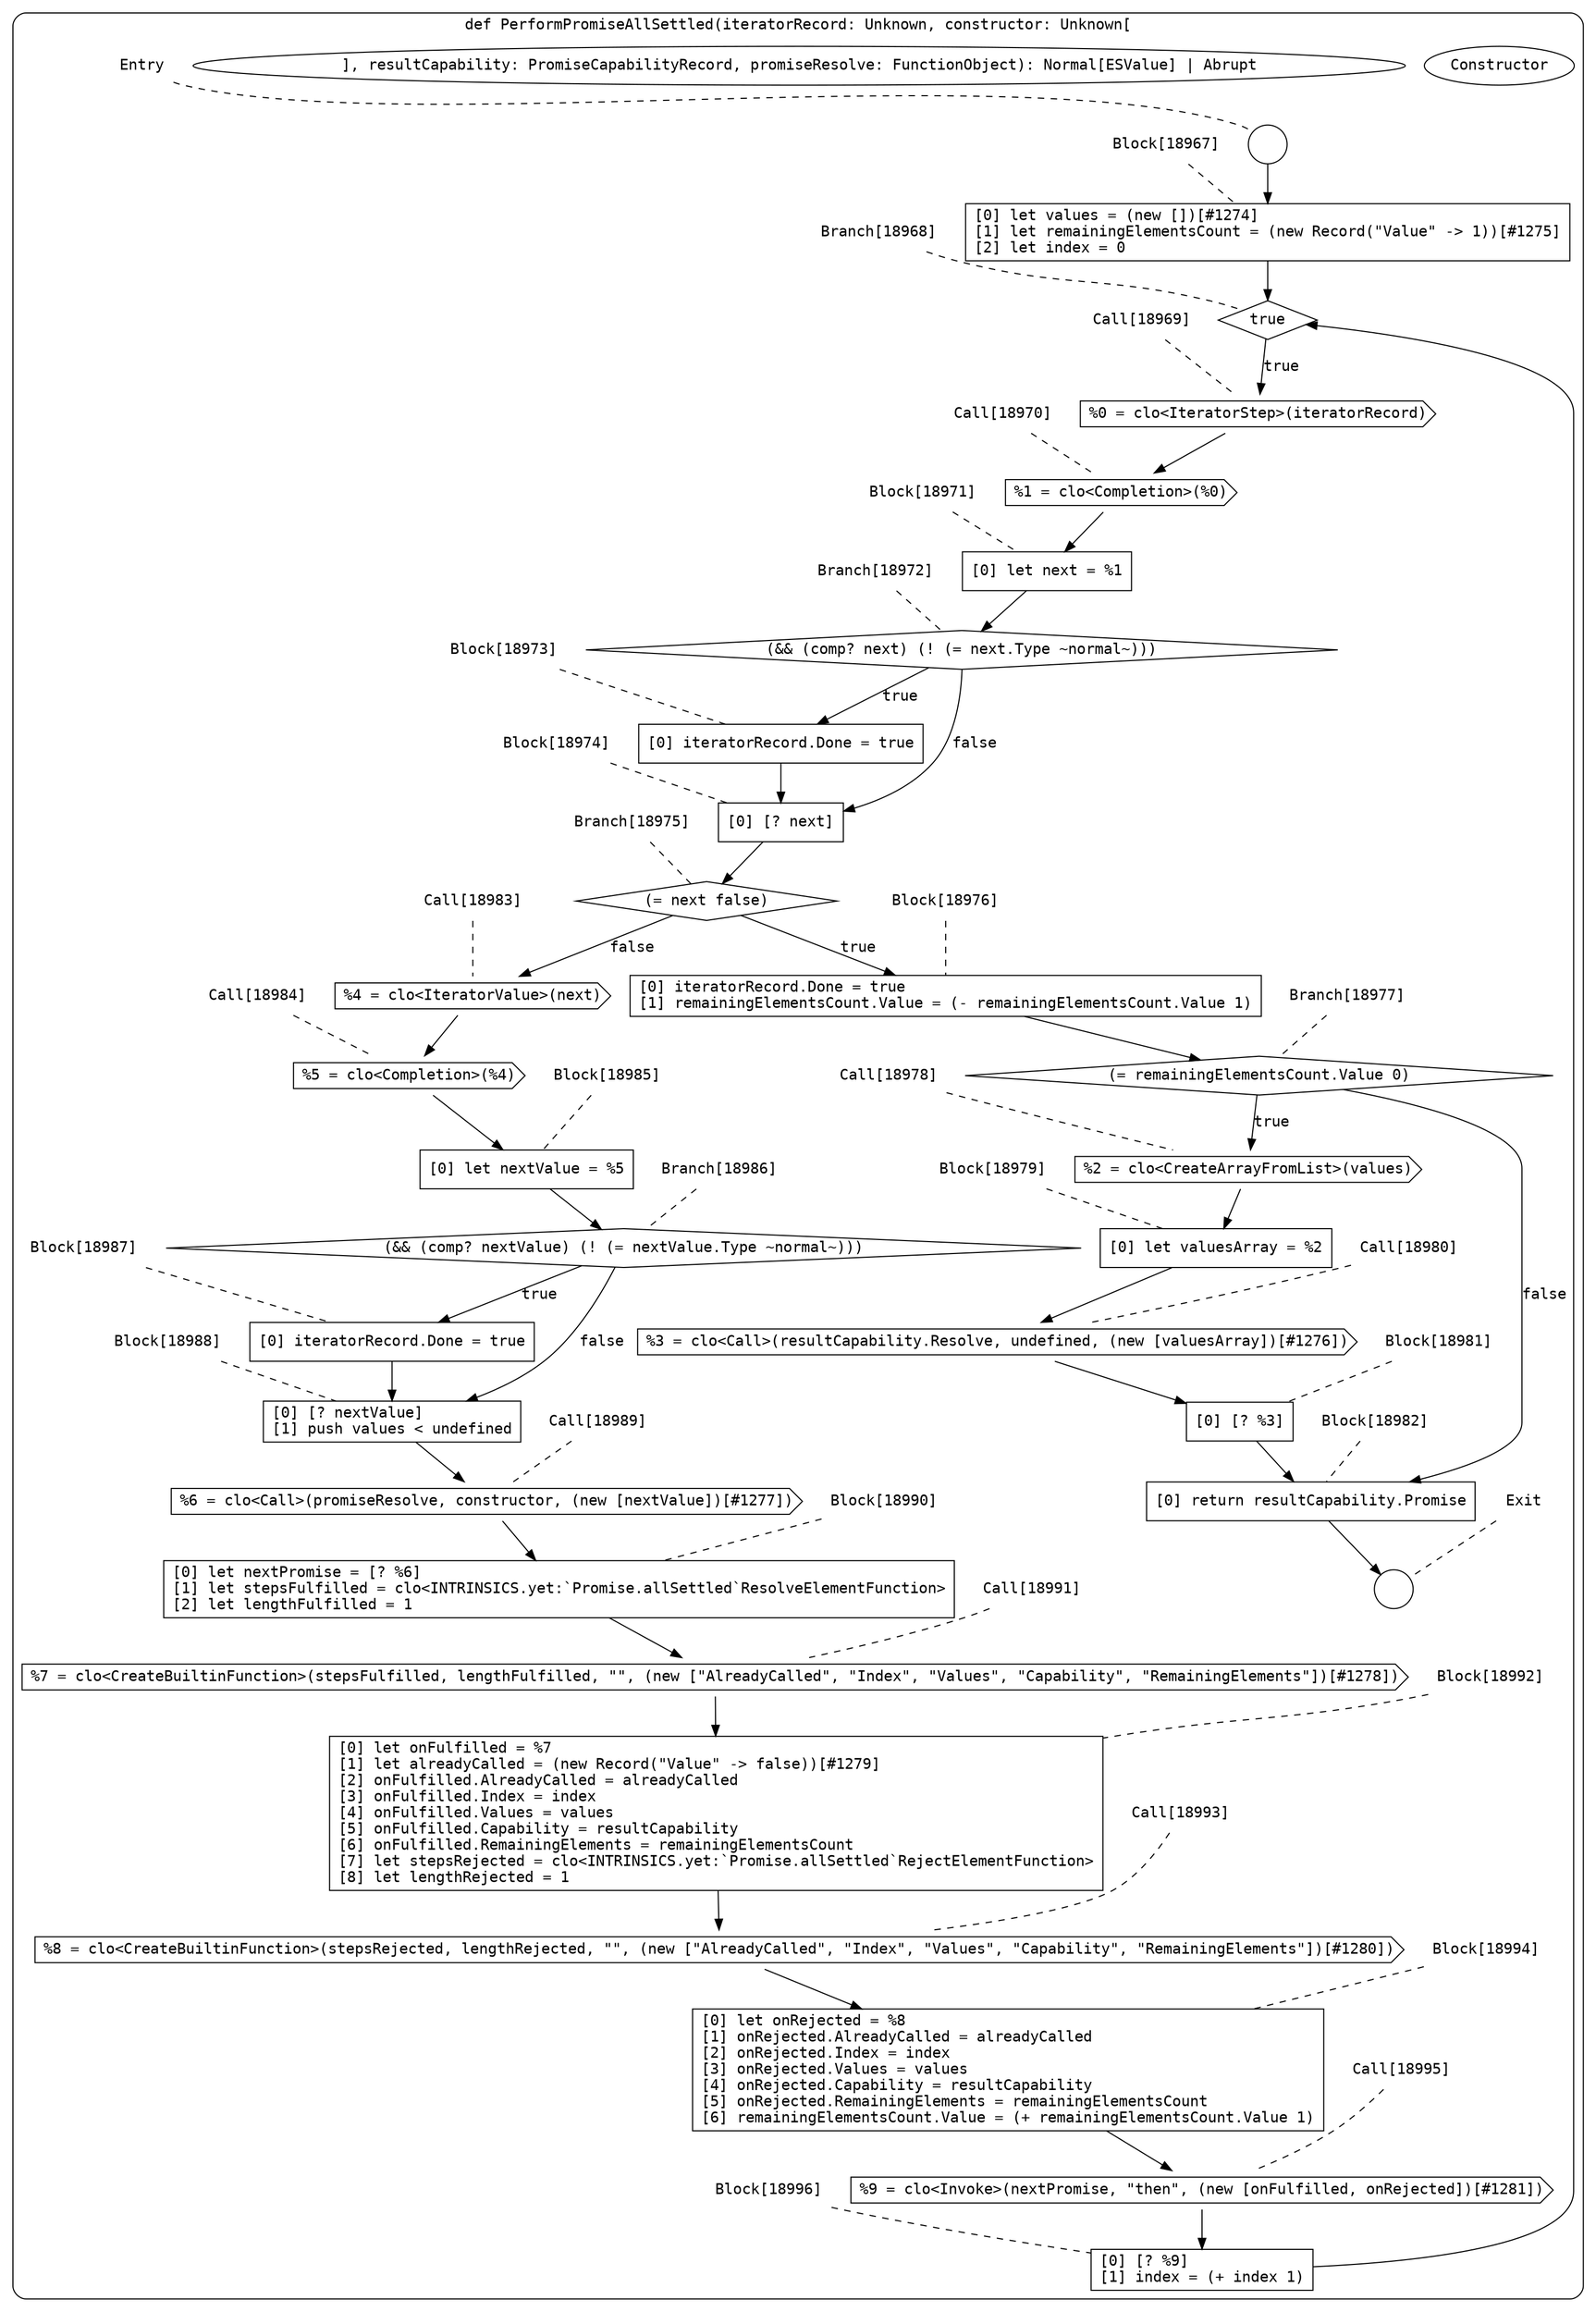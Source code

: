 digraph {
  graph [fontname = "Consolas"]
  node [fontname = "Consolas"]
  edge [fontname = "Consolas"]
  subgraph cluster2586 {
    label = "def PerformPromiseAllSettled(iteratorRecord: Unknown, constructor: Unknown["Constructor"], resultCapability: PromiseCapabilityRecord, promiseResolve: FunctionObject): Normal[ESValue] | Abrupt"
    style = rounded
    cluster2586_entry_name [shape=none, label=<<font color="black">Entry</font>>]
    cluster2586_entry_name -> cluster2586_entry [arrowhead=none, color="black", style=dashed]
    cluster2586_entry [shape=circle label=" " color="black" fillcolor="white" style=filled]
    cluster2586_entry -> node18967 [color="black"]
    cluster2586_exit_name [shape=none, label=<<font color="black">Exit</font>>]
    cluster2586_exit_name -> cluster2586_exit [arrowhead=none, color="black", style=dashed]
    cluster2586_exit [shape=circle label=" " color="black" fillcolor="white" style=filled]
    node18967_name [shape=none, label=<<font color="black">Block[18967]</font>>]
    node18967_name -> node18967 [arrowhead=none, color="black", style=dashed]
    node18967 [shape=box, label=<<font color="black">[0] let values = (new [])[#1274]<BR ALIGN="LEFT"/>[1] let remainingElementsCount = (new Record(&quot;Value&quot; -&gt; 1))[#1275]<BR ALIGN="LEFT"/>[2] let index = 0<BR ALIGN="LEFT"/></font>> color="black" fillcolor="white", style=filled]
    node18967 -> node18968 [color="black"]
    node18968_name [shape=none, label=<<font color="black">Branch[18968]</font>>]
    node18968_name -> node18968 [arrowhead=none, color="black", style=dashed]
    node18968 [shape=diamond, label=<<font color="black">true</font>> color="black" fillcolor="white", style=filled]
    node18968 -> node18969 [label=<<font color="black">true</font>> color="black"]
    node18969_name [shape=none, label=<<font color="black">Call[18969]</font>>]
    node18969_name -> node18969 [arrowhead=none, color="black", style=dashed]
    node18969 [shape=cds, label=<<font color="black">%0 = clo&lt;IteratorStep&gt;(iteratorRecord)</font>> color="black" fillcolor="white", style=filled]
    node18969 -> node18970 [color="black"]
    node18970_name [shape=none, label=<<font color="black">Call[18970]</font>>]
    node18970_name -> node18970 [arrowhead=none, color="black", style=dashed]
    node18970 [shape=cds, label=<<font color="black">%1 = clo&lt;Completion&gt;(%0)</font>> color="black" fillcolor="white", style=filled]
    node18970 -> node18971 [color="black"]
    node18971_name [shape=none, label=<<font color="black">Block[18971]</font>>]
    node18971_name -> node18971 [arrowhead=none, color="black", style=dashed]
    node18971 [shape=box, label=<<font color="black">[0] let next = %1<BR ALIGN="LEFT"/></font>> color="black" fillcolor="white", style=filled]
    node18971 -> node18972 [color="black"]
    node18972_name [shape=none, label=<<font color="black">Branch[18972]</font>>]
    node18972_name -> node18972 [arrowhead=none, color="black", style=dashed]
    node18972 [shape=diamond, label=<<font color="black">(&amp;&amp; (comp? next) (! (= next.Type ~normal~)))</font>> color="black" fillcolor="white", style=filled]
    node18972 -> node18973 [label=<<font color="black">true</font>> color="black"]
    node18972 -> node18974 [label=<<font color="black">false</font>> color="black"]
    node18973_name [shape=none, label=<<font color="black">Block[18973]</font>>]
    node18973_name -> node18973 [arrowhead=none, color="black", style=dashed]
    node18973 [shape=box, label=<<font color="black">[0] iteratorRecord.Done = true<BR ALIGN="LEFT"/></font>> color="black" fillcolor="white", style=filled]
    node18973 -> node18974 [color="black"]
    node18974_name [shape=none, label=<<font color="black">Block[18974]</font>>]
    node18974_name -> node18974 [arrowhead=none, color="black", style=dashed]
    node18974 [shape=box, label=<<font color="black">[0] [? next]<BR ALIGN="LEFT"/></font>> color="black" fillcolor="white", style=filled]
    node18974 -> node18975 [color="black"]
    node18975_name [shape=none, label=<<font color="black">Branch[18975]</font>>]
    node18975_name -> node18975 [arrowhead=none, color="black", style=dashed]
    node18975 [shape=diamond, label=<<font color="black">(= next false)</font>> color="black" fillcolor="white", style=filled]
    node18975 -> node18976 [label=<<font color="black">true</font>> color="black"]
    node18975 -> node18983 [label=<<font color="black">false</font>> color="black"]
    node18976_name [shape=none, label=<<font color="black">Block[18976]</font>>]
    node18976_name -> node18976 [arrowhead=none, color="black", style=dashed]
    node18976 [shape=box, label=<<font color="black">[0] iteratorRecord.Done = true<BR ALIGN="LEFT"/>[1] remainingElementsCount.Value = (- remainingElementsCount.Value 1)<BR ALIGN="LEFT"/></font>> color="black" fillcolor="white", style=filled]
    node18976 -> node18977 [color="black"]
    node18983_name [shape=none, label=<<font color="black">Call[18983]</font>>]
    node18983_name -> node18983 [arrowhead=none, color="black", style=dashed]
    node18983 [shape=cds, label=<<font color="black">%4 = clo&lt;IteratorValue&gt;(next)</font>> color="black" fillcolor="white", style=filled]
    node18983 -> node18984 [color="black"]
    node18977_name [shape=none, label=<<font color="black">Branch[18977]</font>>]
    node18977_name -> node18977 [arrowhead=none, color="black", style=dashed]
    node18977 [shape=diamond, label=<<font color="black">(= remainingElementsCount.Value 0)</font>> color="black" fillcolor="white", style=filled]
    node18977 -> node18978 [label=<<font color="black">true</font>> color="black"]
    node18977 -> node18982 [label=<<font color="black">false</font>> color="black"]
    node18984_name [shape=none, label=<<font color="black">Call[18984]</font>>]
    node18984_name -> node18984 [arrowhead=none, color="black", style=dashed]
    node18984 [shape=cds, label=<<font color="black">%5 = clo&lt;Completion&gt;(%4)</font>> color="black" fillcolor="white", style=filled]
    node18984 -> node18985 [color="black"]
    node18978_name [shape=none, label=<<font color="black">Call[18978]</font>>]
    node18978_name -> node18978 [arrowhead=none, color="black", style=dashed]
    node18978 [shape=cds, label=<<font color="black">%2 = clo&lt;CreateArrayFromList&gt;(values)</font>> color="black" fillcolor="white", style=filled]
    node18978 -> node18979 [color="black"]
    node18982_name [shape=none, label=<<font color="black">Block[18982]</font>>]
    node18982_name -> node18982 [arrowhead=none, color="black", style=dashed]
    node18982 [shape=box, label=<<font color="black">[0] return resultCapability.Promise<BR ALIGN="LEFT"/></font>> color="black" fillcolor="white", style=filled]
    node18982 -> cluster2586_exit [color="black"]
    node18985_name [shape=none, label=<<font color="black">Block[18985]</font>>]
    node18985_name -> node18985 [arrowhead=none, color="black", style=dashed]
    node18985 [shape=box, label=<<font color="black">[0] let nextValue = %5<BR ALIGN="LEFT"/></font>> color="black" fillcolor="white", style=filled]
    node18985 -> node18986 [color="black"]
    node18979_name [shape=none, label=<<font color="black">Block[18979]</font>>]
    node18979_name -> node18979 [arrowhead=none, color="black", style=dashed]
    node18979 [shape=box, label=<<font color="black">[0] let valuesArray = %2<BR ALIGN="LEFT"/></font>> color="black" fillcolor="white", style=filled]
    node18979 -> node18980 [color="black"]
    node18986_name [shape=none, label=<<font color="black">Branch[18986]</font>>]
    node18986_name -> node18986 [arrowhead=none, color="black", style=dashed]
    node18986 [shape=diamond, label=<<font color="black">(&amp;&amp; (comp? nextValue) (! (= nextValue.Type ~normal~)))</font>> color="black" fillcolor="white", style=filled]
    node18986 -> node18987 [label=<<font color="black">true</font>> color="black"]
    node18986 -> node18988 [label=<<font color="black">false</font>> color="black"]
    node18980_name [shape=none, label=<<font color="black">Call[18980]</font>>]
    node18980_name -> node18980 [arrowhead=none, color="black", style=dashed]
    node18980 [shape=cds, label=<<font color="black">%3 = clo&lt;Call&gt;(resultCapability.Resolve, undefined, (new [valuesArray])[#1276])</font>> color="black" fillcolor="white", style=filled]
    node18980 -> node18981 [color="black"]
    node18987_name [shape=none, label=<<font color="black">Block[18987]</font>>]
    node18987_name -> node18987 [arrowhead=none, color="black", style=dashed]
    node18987 [shape=box, label=<<font color="black">[0] iteratorRecord.Done = true<BR ALIGN="LEFT"/></font>> color="black" fillcolor="white", style=filled]
    node18987 -> node18988 [color="black"]
    node18988_name [shape=none, label=<<font color="black">Block[18988]</font>>]
    node18988_name -> node18988 [arrowhead=none, color="black", style=dashed]
    node18988 [shape=box, label=<<font color="black">[0] [? nextValue]<BR ALIGN="LEFT"/>[1] push values &lt; undefined<BR ALIGN="LEFT"/></font>> color="black" fillcolor="white", style=filled]
    node18988 -> node18989 [color="black"]
    node18981_name [shape=none, label=<<font color="black">Block[18981]</font>>]
    node18981_name -> node18981 [arrowhead=none, color="black", style=dashed]
    node18981 [shape=box, label=<<font color="black">[0] [? %3]<BR ALIGN="LEFT"/></font>> color="black" fillcolor="white", style=filled]
    node18981 -> node18982 [color="black"]
    node18989_name [shape=none, label=<<font color="black">Call[18989]</font>>]
    node18989_name -> node18989 [arrowhead=none, color="black", style=dashed]
    node18989 [shape=cds, label=<<font color="black">%6 = clo&lt;Call&gt;(promiseResolve, constructor, (new [nextValue])[#1277])</font>> color="black" fillcolor="white", style=filled]
    node18989 -> node18990 [color="black"]
    node18990_name [shape=none, label=<<font color="black">Block[18990]</font>>]
    node18990_name -> node18990 [arrowhead=none, color="black", style=dashed]
    node18990 [shape=box, label=<<font color="black">[0] let nextPromise = [? %6]<BR ALIGN="LEFT"/>[1] let stepsFulfilled = clo&lt;INTRINSICS.yet:`Promise.allSettled`ResolveElementFunction&gt;<BR ALIGN="LEFT"/>[2] let lengthFulfilled = 1<BR ALIGN="LEFT"/></font>> color="black" fillcolor="white", style=filled]
    node18990 -> node18991 [color="black"]
    node18991_name [shape=none, label=<<font color="black">Call[18991]</font>>]
    node18991_name -> node18991 [arrowhead=none, color="black", style=dashed]
    node18991 [shape=cds, label=<<font color="black">%7 = clo&lt;CreateBuiltinFunction&gt;(stepsFulfilled, lengthFulfilled, &quot;&quot;, (new [&quot;AlreadyCalled&quot;, &quot;Index&quot;, &quot;Values&quot;, &quot;Capability&quot;, &quot;RemainingElements&quot;])[#1278])</font>> color="black" fillcolor="white", style=filled]
    node18991 -> node18992 [color="black"]
    node18992_name [shape=none, label=<<font color="black">Block[18992]</font>>]
    node18992_name -> node18992 [arrowhead=none, color="black", style=dashed]
    node18992 [shape=box, label=<<font color="black">[0] let onFulfilled = %7<BR ALIGN="LEFT"/>[1] let alreadyCalled = (new Record(&quot;Value&quot; -&gt; false))[#1279]<BR ALIGN="LEFT"/>[2] onFulfilled.AlreadyCalled = alreadyCalled<BR ALIGN="LEFT"/>[3] onFulfilled.Index = index<BR ALIGN="LEFT"/>[4] onFulfilled.Values = values<BR ALIGN="LEFT"/>[5] onFulfilled.Capability = resultCapability<BR ALIGN="LEFT"/>[6] onFulfilled.RemainingElements = remainingElementsCount<BR ALIGN="LEFT"/>[7] let stepsRejected = clo&lt;INTRINSICS.yet:`Promise.allSettled`RejectElementFunction&gt;<BR ALIGN="LEFT"/>[8] let lengthRejected = 1<BR ALIGN="LEFT"/></font>> color="black" fillcolor="white", style=filled]
    node18992 -> node18993 [color="black"]
    node18993_name [shape=none, label=<<font color="black">Call[18993]</font>>]
    node18993_name -> node18993 [arrowhead=none, color="black", style=dashed]
    node18993 [shape=cds, label=<<font color="black">%8 = clo&lt;CreateBuiltinFunction&gt;(stepsRejected, lengthRejected, &quot;&quot;, (new [&quot;AlreadyCalled&quot;, &quot;Index&quot;, &quot;Values&quot;, &quot;Capability&quot;, &quot;RemainingElements&quot;])[#1280])</font>> color="black" fillcolor="white", style=filled]
    node18993 -> node18994 [color="black"]
    node18994_name [shape=none, label=<<font color="black">Block[18994]</font>>]
    node18994_name -> node18994 [arrowhead=none, color="black", style=dashed]
    node18994 [shape=box, label=<<font color="black">[0] let onRejected = %8<BR ALIGN="LEFT"/>[1] onRejected.AlreadyCalled = alreadyCalled<BR ALIGN="LEFT"/>[2] onRejected.Index = index<BR ALIGN="LEFT"/>[3] onRejected.Values = values<BR ALIGN="LEFT"/>[4] onRejected.Capability = resultCapability<BR ALIGN="LEFT"/>[5] onRejected.RemainingElements = remainingElementsCount<BR ALIGN="LEFT"/>[6] remainingElementsCount.Value = (+ remainingElementsCount.Value 1)<BR ALIGN="LEFT"/></font>> color="black" fillcolor="white", style=filled]
    node18994 -> node18995 [color="black"]
    node18995_name [shape=none, label=<<font color="black">Call[18995]</font>>]
    node18995_name -> node18995 [arrowhead=none, color="black", style=dashed]
    node18995 [shape=cds, label=<<font color="black">%9 = clo&lt;Invoke&gt;(nextPromise, &quot;then&quot;, (new [onFulfilled, onRejected])[#1281])</font>> color="black" fillcolor="white", style=filled]
    node18995 -> node18996 [color="black"]
    node18996_name [shape=none, label=<<font color="black">Block[18996]</font>>]
    node18996_name -> node18996 [arrowhead=none, color="black", style=dashed]
    node18996 [shape=box, label=<<font color="black">[0] [? %9]<BR ALIGN="LEFT"/>[1] index = (+ index 1)<BR ALIGN="LEFT"/></font>> color="black" fillcolor="white", style=filled]
    node18996 -> node18968 [color="black"]
  }
}